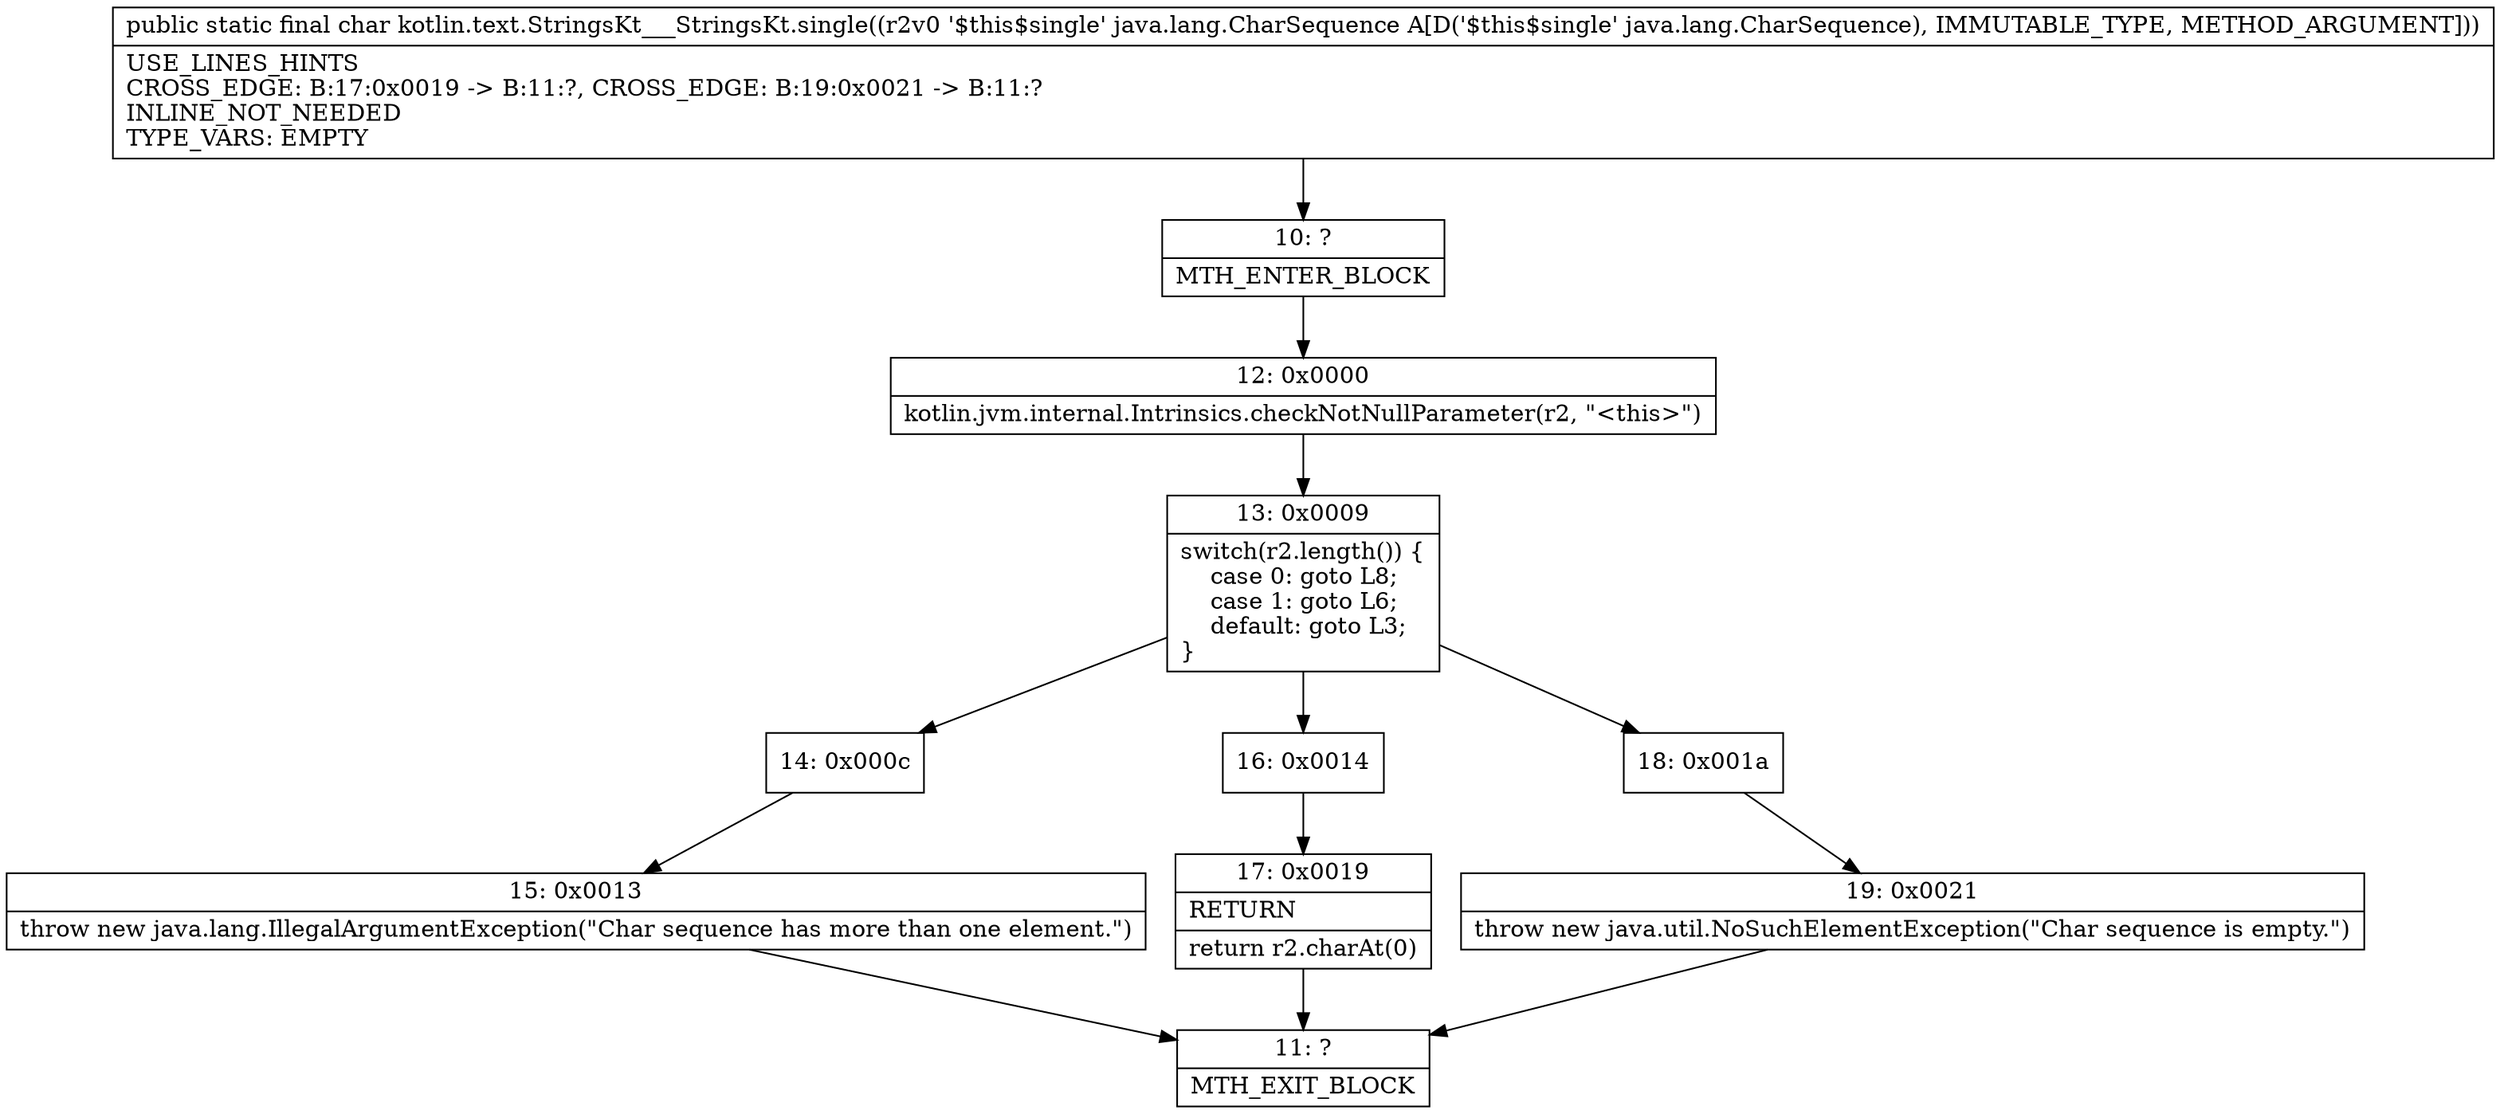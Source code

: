 digraph "CFG forkotlin.text.StringsKt___StringsKt.single(Ljava\/lang\/CharSequence;)C" {
Node_10 [shape=record,label="{10\:\ ?|MTH_ENTER_BLOCK\l}"];
Node_12 [shape=record,label="{12\:\ 0x0000|kotlin.jvm.internal.Intrinsics.checkNotNullParameter(r2, \"\<this\>\")\l}"];
Node_13 [shape=record,label="{13\:\ 0x0009|switch(r2.length()) \{\l    case 0: goto L8;\l    case 1: goto L6;\l    default: goto L3;\l\}\l}"];
Node_14 [shape=record,label="{14\:\ 0x000c}"];
Node_15 [shape=record,label="{15\:\ 0x0013|throw new java.lang.IllegalArgumentException(\"Char sequence has more than one element.\")\l}"];
Node_11 [shape=record,label="{11\:\ ?|MTH_EXIT_BLOCK\l}"];
Node_16 [shape=record,label="{16\:\ 0x0014}"];
Node_17 [shape=record,label="{17\:\ 0x0019|RETURN\l|return r2.charAt(0)\l}"];
Node_18 [shape=record,label="{18\:\ 0x001a}"];
Node_19 [shape=record,label="{19\:\ 0x0021|throw new java.util.NoSuchElementException(\"Char sequence is empty.\")\l}"];
MethodNode[shape=record,label="{public static final char kotlin.text.StringsKt___StringsKt.single((r2v0 '$this$single' java.lang.CharSequence A[D('$this$single' java.lang.CharSequence), IMMUTABLE_TYPE, METHOD_ARGUMENT]))  | USE_LINES_HINTS\lCROSS_EDGE: B:17:0x0019 \-\> B:11:?, CROSS_EDGE: B:19:0x0021 \-\> B:11:?\lINLINE_NOT_NEEDED\lTYPE_VARS: EMPTY\l}"];
MethodNode -> Node_10;Node_10 -> Node_12;
Node_12 -> Node_13;
Node_13 -> Node_14;
Node_13 -> Node_16;
Node_13 -> Node_18;
Node_14 -> Node_15;
Node_15 -> Node_11;
Node_16 -> Node_17;
Node_17 -> Node_11;
Node_18 -> Node_19;
Node_19 -> Node_11;
}


